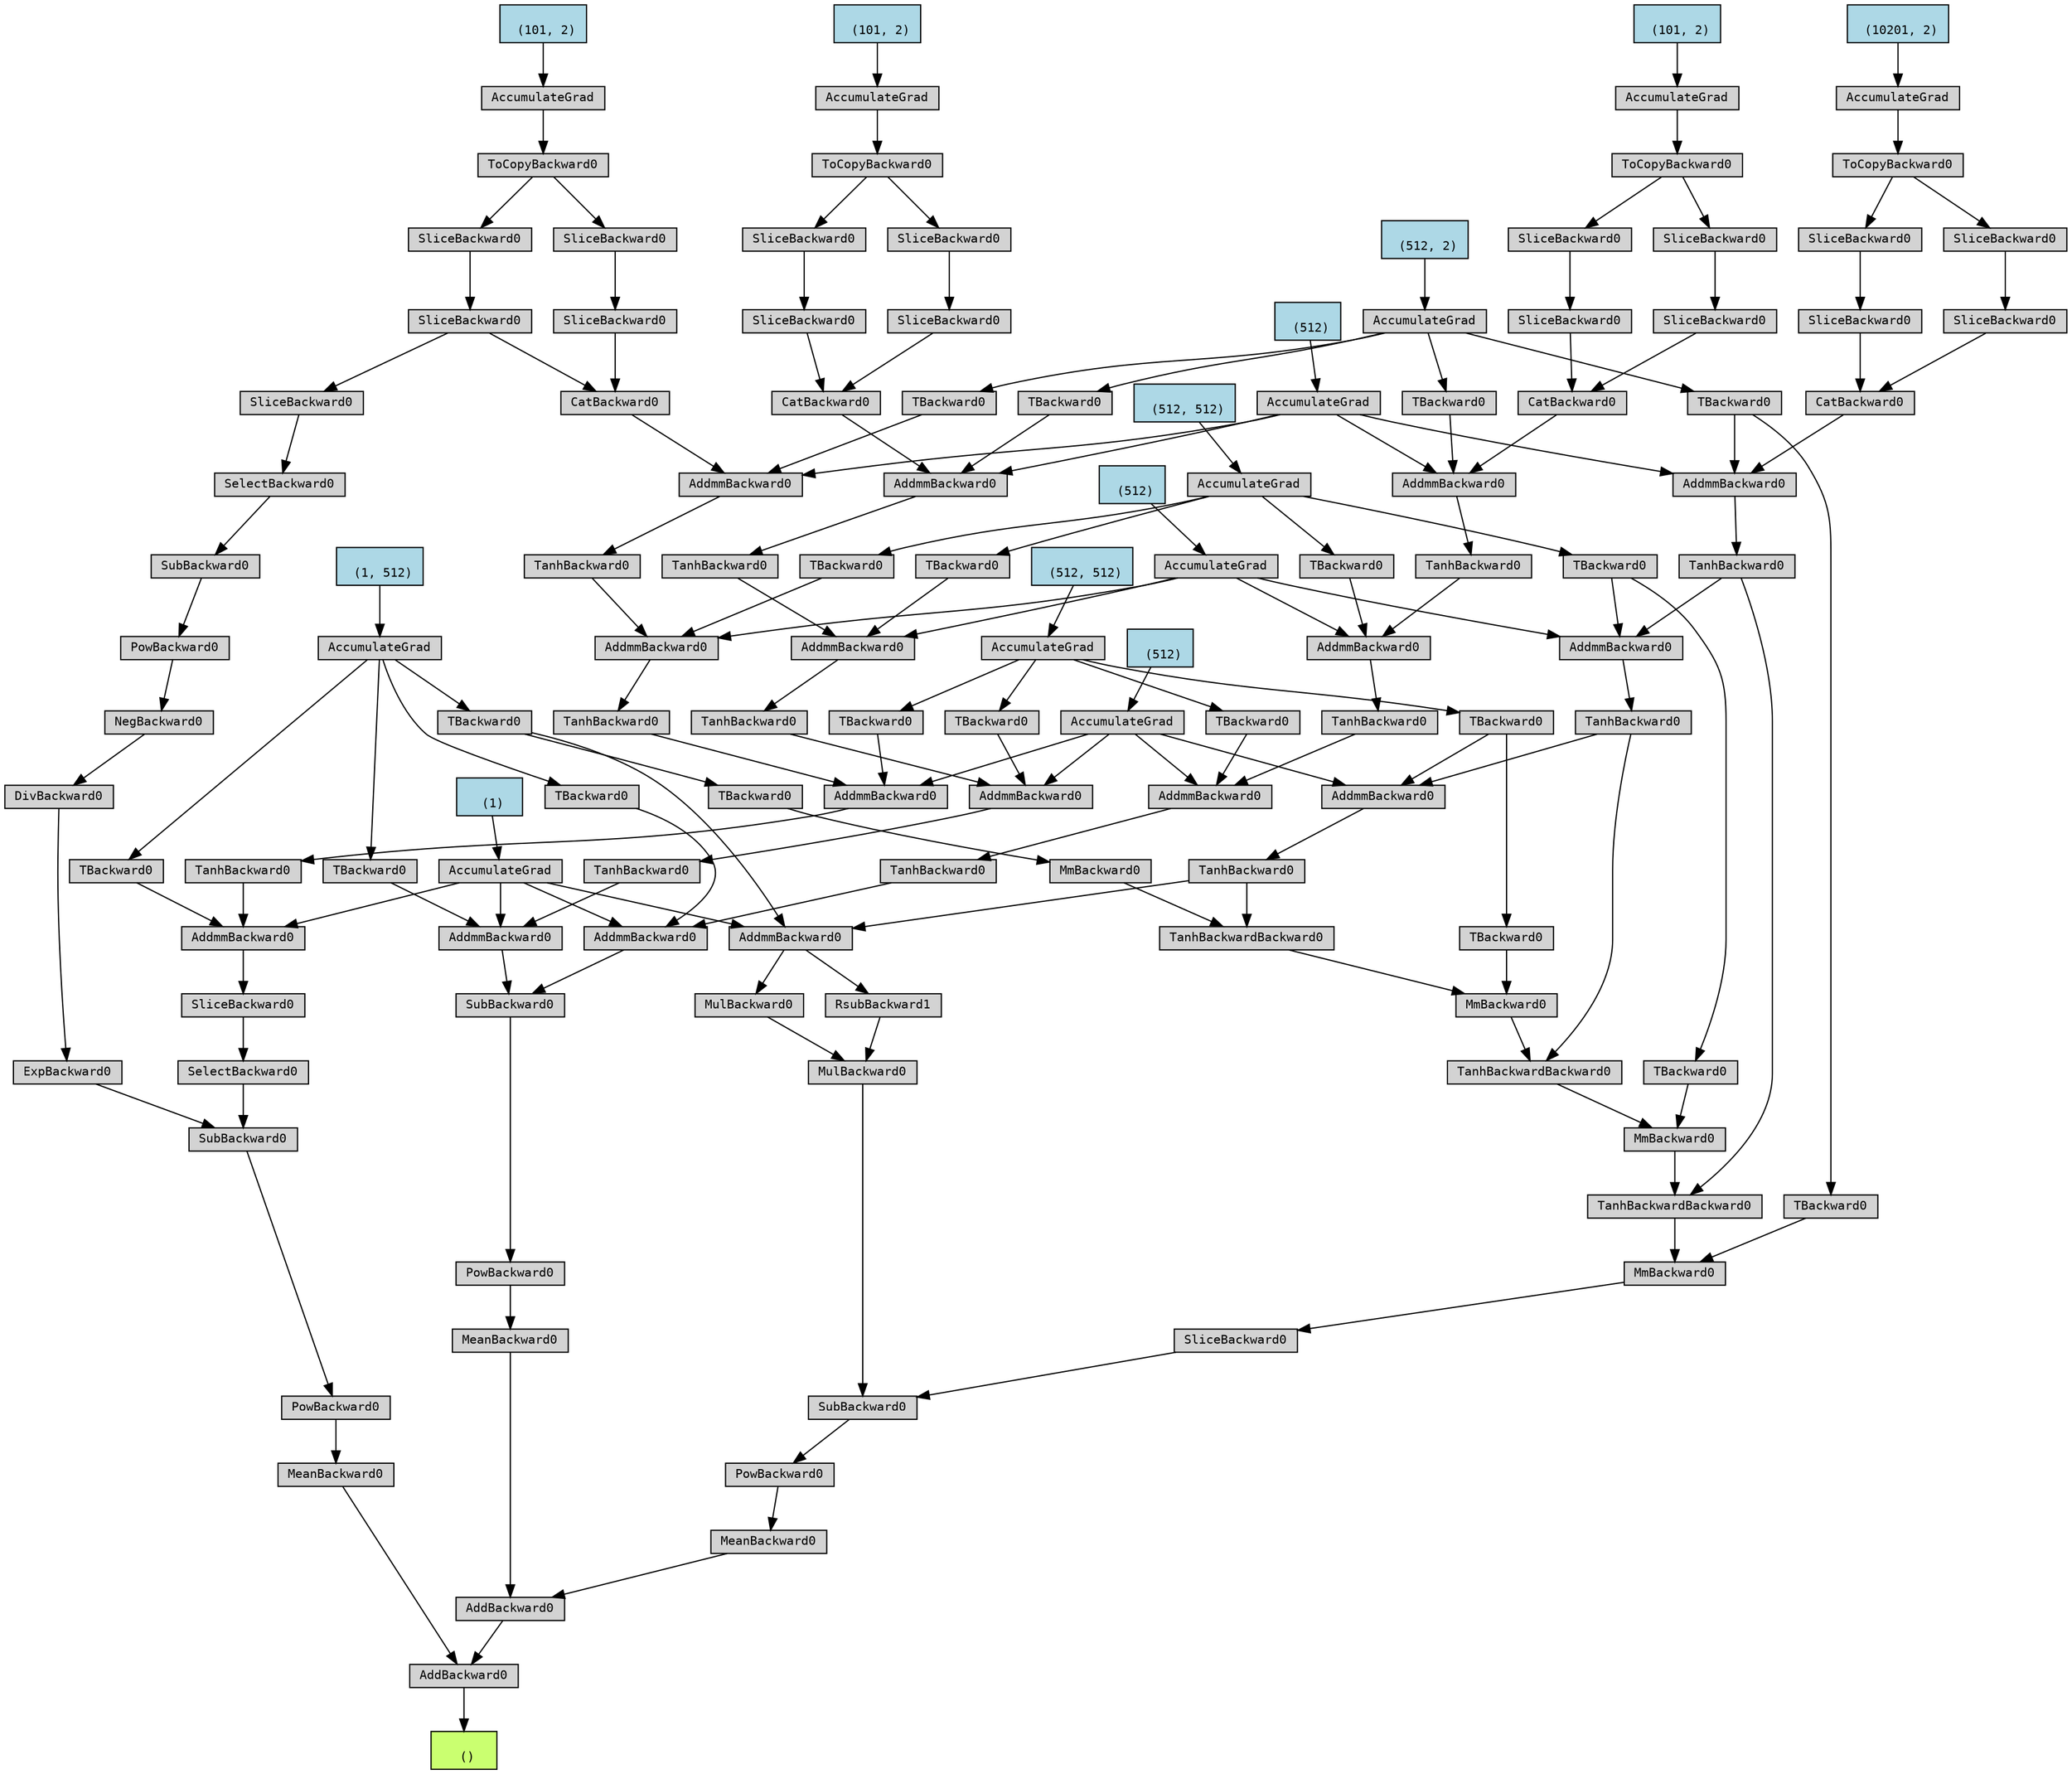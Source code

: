 digraph {
	graph [size="43.8,43.8"]
	node [align=left fontname=monospace fontsize=10 height=0.2 ranksep=0.1 shape=box style=filled]
	140560927763968 [label="
 ()" fillcolor=darkolivegreen1]
	140560928197456 [label=AddBackward0]
	140560928197120 -> 140560928197456
	140560928197120 [label=AddBackward0]
	140560928196976 -> 140560928197120
	140560928196976 [label=MeanBackward0]
	140560928196832 -> 140560928196976
	140560928196832 [label=PowBackward0]
	140560928196736 -> 140560928196832
	140560928196736 [label=SubBackward0]
	140560928196640 -> 140560928196736
	140560928196640 [label=SliceBackward0]
	140560928196496 -> 140560928196640
	140560928196496 [label=MmBackward0]
	140560928196400 -> 140560928196496
	140560928196400 [label=TanhBackwardBackward0]
	140560928196112 -> 140560928196400
	140560928196112 [label=MmBackward0]
	140560928195680 -> 140560928196112
	140560928195680 [label=TanhBackwardBackward0]
	140560928195488 -> 140560928195680
	140560928195488 [label=MmBackward0]
	140560928195296 -> 140560928195488
	140560928195296 [label=TanhBackwardBackward0]
	140560928195104 -> 140560928195296
	140560928195104 [label=MmBackward0]
	140560928194912 -> 140560928195104
	140560928194912 [label=TBackward0]
	140560928194816 -> 140560928194912
	140560928194816 [label=TBackward0]
	140560928123536 -> 140560928194816
	140561177408512 [label="
 (1, 512)" fillcolor=lightblue]
	140561177408512 -> 140560928123536
	140560928123536 [label=AccumulateGrad]
	140560928195200 -> 140560928195296
	140560928195200 [label=TanhBackward0]
	140560928194624 -> 140560928195200
	140560928194624 [label=AddmmBackward0]
	140560928123488 -> 140560928194624
	140561177409872 [label="
 (512)" fillcolor=lightblue]
	140561177409872 -> 140560928123488
	140560928123488 [label=AccumulateGrad]
	140560928195584 -> 140560928194624
	140560928195584 [label=TanhBackward0]
	140560928194960 -> 140560928195584
	140560928194960 [label=AddmmBackward0]
	140560928123200 -> 140560928194960
	140561177657408 [label="
 (512)" fillcolor=lightblue]
	140561177657408 -> 140560928123200
	140560928123200 [label=AccumulateGrad]
	140560928196256 -> 140560928194960
	140560928196256 [label=TanhBackward0]
	140560927725024 -> 140560928196256
	140560927725024 [label=AddmmBackward0]
	140560928122960 -> 140560927725024
	140561243729728 [label="
 (512)" fillcolor=lightblue]
	140561243729728 -> 140560928122960
	140560928122960 [label=AccumulateGrad]
	140560927723824 -> 140560927725024
	140560927723824 [label=CatBackward0]
	140560928122864 -> 140560927723824
	140560928122864 [label=SliceBackward0]
	140560928122624 -> 140560928122864
	140560928122624 [label=SliceBackward0]
	140560928122528 -> 140560928122624
	140560928122528 [label=ToCopyBackward0]
	140560928122432 -> 140560928122528
	140567256545216 [label="
 (10201, 2)" fillcolor=lightblue]
	140567256545216 -> 140560928122432
	140560928122432 [label=AccumulateGrad]
	140560928122816 -> 140560927723824
	140560928122816 [label=SliceBackward0]
	140560928122480 -> 140560928122816
	140560928122480 [label=SliceBackward0]
	140560928122528 -> 140560928122480
	140560927724064 -> 140560927725024
	140560927724064 [label=TBackward0]
	140560928122384 -> 140560927724064
	140567234213024 [label="
 (512, 2)" fillcolor=lightblue]
	140567234213024 -> 140560928122384
	140560928122384 [label=AccumulateGrad]
	140560927724640 -> 140560928194960
	140560927724640 [label=TBackward0]
	140560928122576 -> 140560927724640
	140561177589856 [label="
 (512, 512)" fillcolor=lightblue]
	140561177589856 -> 140560928122576
	140560928122576 [label=AccumulateGrad]
	140560928194768 -> 140560928194624
	140560928194768 [label=TBackward0]
	140560928122912 -> 140560928194768
	140561178625424 [label="
 (512, 512)" fillcolor=lightblue]
	140561178625424 -> 140560928122912
	140560928122912 [label=AccumulateGrad]
	140560928195344 -> 140560928195488
	140560928195344 [label=TBackward0]
	140560928194768 -> 140560928195344
	140560928195584 -> 140560928195680
	140560928195872 -> 140560928196112
	140560928195872 [label=TBackward0]
	140560927724640 -> 140560928195872
	140560928196256 -> 140560928196400
	140560928196448 -> 140560928196496
	140560928196448 [label=TBackward0]
	140560927724064 -> 140560928196448
	140560928196688 -> 140560928196736
	140560928196688 [label=MulBackward0]
	140560928195008 -> 140560928196688
	140560928195008 [label=MulBackward0]
	140560928195392 -> 140560928195008
	140560928195392 [label=AddmmBackward0]
	140560928123680 -> 140560928195392
	140567257008864 [label="
 (1)" fillcolor=lightblue]
	140567257008864 -> 140560928123680
	140560928123680 [label=AccumulateGrad]
	140560928195200 -> 140560928195392
	140560928194816 -> 140560928195392
	140560928196592 -> 140560928196688
	140560928196592 [label=RsubBackward1]
	140560928195392 -> 140560928196592
	140560928197024 -> 140560928197120
	140560928197024 [label=MeanBackward0]
	140560928196928 -> 140560928197024
	140560928196928 [label=PowBackward0]
	140560928195248 -> 140560928196928
	140560928195248 [label=SubBackward0]
	140560928196304 -> 140560928195248
	140560928196304 [label=AddmmBackward0]
	140560928123680 -> 140560928196304
	140560928195632 -> 140560928196304
	140560928195632 [label=TanhBackward0]
	140560927724880 -> 140560928195632
	140560927724880 [label=AddmmBackward0]
	140560928123488 -> 140560927724880
	140560927723632 -> 140560927724880
	140560927723632 [label=TanhBackward0]
	140561198599952 -> 140560927723632
	140561198599952 [label=AddmmBackward0]
	140560928123200 -> 140561198599952
	140560927834896 -> 140561198599952
	140560927834896 [label=TanhBackward0]
	140560927835760 -> 140560927834896
	140560927835760 [label=AddmmBackward0]
	140560928122960 -> 140560927835760
	140560927836096 -> 140560927835760
	140560927836096 [label=CatBackward0]
	140560928121712 -> 140560927836096
	140560928121712 [label=SliceBackward0]
	140560928121472 -> 140560928121712
	140560928121472 [label=SliceBackward0]
	140560928121328 -> 140560928121472
	140560928121328 [label=ToCopyBackward0]
	140560928121184 -> 140560928121328
	140561177407952 [label="
 (101, 2)" fillcolor=lightblue]
	140561177407952 -> 140560928121184
	140560928121184 [label=AccumulateGrad]
	140560928121760 -> 140560927836096
	140560928121760 [label=SliceBackward0]
	140560928121280 -> 140560928121760
	140560928121280 [label=SliceBackward0]
	140560928121328 -> 140560928121280
	140560927836144 -> 140560927835760
	140560927836144 [label=TBackward0]
	140560928122384 -> 140560927836144
	140560927834176 -> 140561198599952
	140560927834176 [label=TBackward0]
	140560928122576 -> 140560927834176
	140561198599424 -> 140560927724880
	140561198599424 [label=TBackward0]
	140560928122912 -> 140561198599424
	140560928195968 -> 140560928196304
	140560928195968 [label=TBackward0]
	140560928123536 -> 140560928195968
	140560928194864 -> 140560928195248
	140560928194864 [label=AddmmBackward0]
	140560928123680 -> 140560928194864
	140560927726752 -> 140560928194864
	140560927726752 [label=TanhBackward0]
	140560927834464 -> 140560927726752
	140560927834464 [label=AddmmBackward0]
	140560928123488 -> 140560927834464
	140560927836000 -> 140560927834464
	140560927836000 [label=TanhBackward0]
	140560927836384 -> 140560927836000
	140560927836384 [label=AddmmBackward0]
	140560928123200 -> 140560927836384
	140560927836480 -> 140560927836384
	140560927836480 [label=TanhBackward0]
	140560927836720 -> 140560927836480
	140560927836720 [label=AddmmBackward0]
	140560928122960 -> 140560927836720
	140560927836816 -> 140560927836720
	140560927836816 [label=CatBackward0]
	140560928165552 -> 140560927836816
	140560928165552 [label=SliceBackward0]
	140560928165408 -> 140560928165552
	140560928165408 [label=SliceBackward0]
	140560928165312 -> 140560928165408
	140560928165312 [label=ToCopyBackward0]
	140560928165216 -> 140560928165312
	140561177935440 [label="
 (101, 2)" fillcolor=lightblue]
	140561177935440 -> 140560928165216
	140560928165216 [label=AccumulateGrad]
	140560928165600 -> 140560927836816
	140560928165600 [label=SliceBackward0]
	140560928165264 -> 140560928165600
	140560928165264 [label=SliceBackward0]
	140560928165312 -> 140560928165264
	140560927836768 -> 140560927836720
	140560927836768 [label=TBackward0]
	140560928122384 -> 140560927836768
	140560927836336 -> 140560927836384
	140560927836336 [label=TBackward0]
	140560928122576 -> 140560927836336
	140560927835904 -> 140560927834464
	140560927835904 [label=TBackward0]
	140560928122912 -> 140560927835904
	140560927727280 -> 140560928194864
	140560927727280 [label=TBackward0]
	140560928123536 -> 140560927727280
	140560928197264 -> 140560928197456
	140560928197264 [label=MeanBackward0]
	140560928196544 -> 140560928197264
	140560928196544 [label=PowBackward0]
	140561198598800 -> 140560928196544
	140561198598800 [label=SubBackward0]
	140560928197072 -> 140561198598800
	140560928197072 [label=SelectBackward0]
	140560927836528 -> 140560928197072
	140560927836528 [label=SliceBackward0]
	140560927836672 -> 140560927836528
	140560927836672 [label=AddmmBackward0]
	140560928123680 -> 140560927836672
	140560927836960 -> 140560927836672
	140560927836960 [label=TanhBackward0]
	140560927836912 -> 140560927836960
	140560927836912 [label=AddmmBackward0]
	140560928123488 -> 140560927836912
	140560927837200 -> 140560927836912
	140560927837200 [label=TanhBackward0]
	140560927837344 -> 140560927837200
	140560927837344 [label=AddmmBackward0]
	140560928123200 -> 140560927837344
	140560927837440 -> 140560927837344
	140560927837440 [label=TanhBackward0]
	140560927837584 -> 140560927837440
	140560927837584 [label=AddmmBackward0]
	140560928122960 -> 140560927837584
	140560927837680 -> 140560927837584
	140560927837680 [label=CatBackward0]
	140560928164352 -> 140560927837680
	140560928164352 [label=SliceBackward0]
	140560928164208 -> 140560928164352
	140560928164208 [label=SliceBackward0]
	140560928164112 -> 140560928164208
	140560928164112 [label=ToCopyBackward0]
	140560928164016 -> 140560928164112
	140561243740976 [label="
 (101, 2)" fillcolor=lightblue]
	140561243740976 -> 140560928164016
	140560928164016 [label=AccumulateGrad]
	140560928164400 -> 140560927837680
	140560928164400 [label=SliceBackward0]
	140560928164064 -> 140560928164400
	140560928164064 [label=SliceBackward0]
	140560928164112 -> 140560928164064
	140560927837632 -> 140560927837584
	140560927837632 [label=TBackward0]
	140560928122384 -> 140560927837632
	140560927837392 -> 140560927837344
	140560927837392 [label=TBackward0]
	140560928122576 -> 140560927837392
	140560927836864 -> 140560927836912
	140560927836864 [label=TBackward0]
	140560928122912 -> 140560927836864
	140560927837104 -> 140560927836672
	140560927837104 [label=TBackward0]
	140560928123536 -> 140560927837104
	140560927836624 -> 140561198598800
	140560927836624 [label=ExpBackward0]
	140560927835280 -> 140560927836624
	140560927835280 [label=DivBackward0]
	140560927837008 -> 140560927835280
	140560927837008 [label=NegBackward0]
	140560927837248 -> 140560927837008
	140560927837248 [label=PowBackward0]
	140560927837488 -> 140560927837248
	140560927837488 [label=SubBackward0]
	140560927837968 -> 140560927837488
	140560927837968 [label=SelectBackward0]
	140560927837872 -> 140560927837968
	140560927837872 [label=SliceBackward0]
	140560928164352 -> 140560927837872
	140560928197456 -> 140560927763968
}
